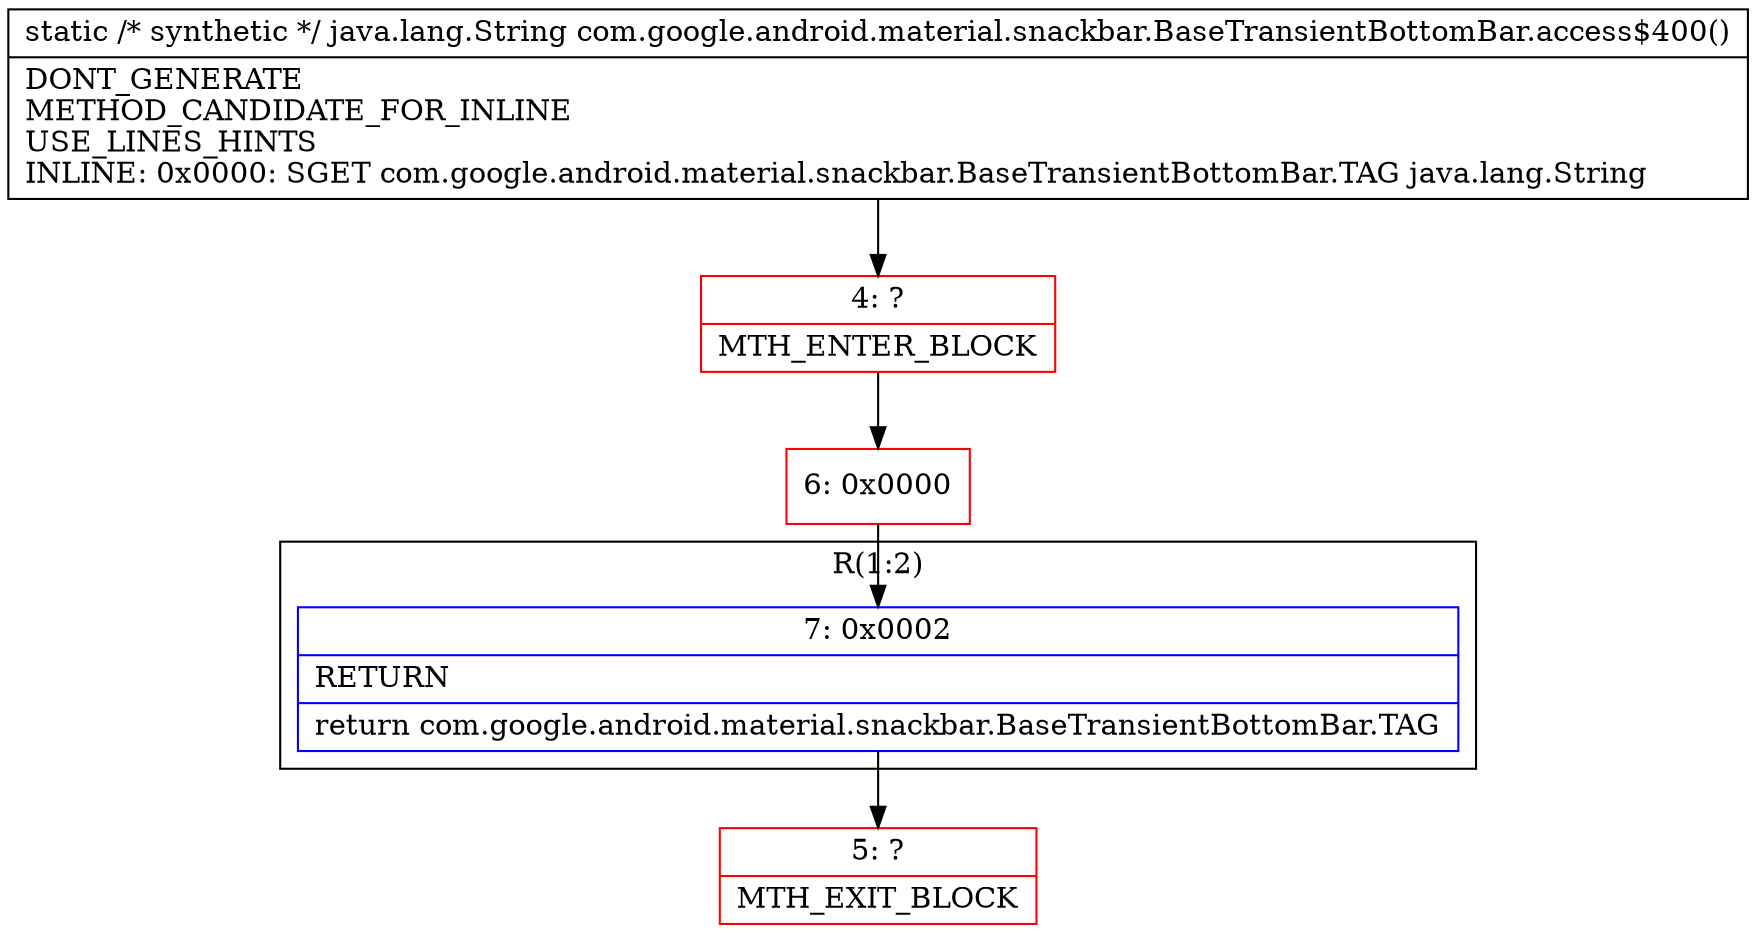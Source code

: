digraph "CFG forcom.google.android.material.snackbar.BaseTransientBottomBar.access$400()Ljava\/lang\/String;" {
subgraph cluster_Region_726040368 {
label = "R(1:2)";
node [shape=record,color=blue];
Node_7 [shape=record,label="{7\:\ 0x0002|RETURN\l|return com.google.android.material.snackbar.BaseTransientBottomBar.TAG\l}"];
}
Node_4 [shape=record,color=red,label="{4\:\ ?|MTH_ENTER_BLOCK\l}"];
Node_6 [shape=record,color=red,label="{6\:\ 0x0000}"];
Node_5 [shape=record,color=red,label="{5\:\ ?|MTH_EXIT_BLOCK\l}"];
MethodNode[shape=record,label="{static \/* synthetic *\/ java.lang.String com.google.android.material.snackbar.BaseTransientBottomBar.access$400()  | DONT_GENERATE\lMETHOD_CANDIDATE_FOR_INLINE\lUSE_LINES_HINTS\lINLINE: 0x0000: SGET   com.google.android.material.snackbar.BaseTransientBottomBar.TAG java.lang.String\l}"];
MethodNode -> Node_4;Node_7 -> Node_5;
Node_4 -> Node_6;
Node_6 -> Node_7;
}

